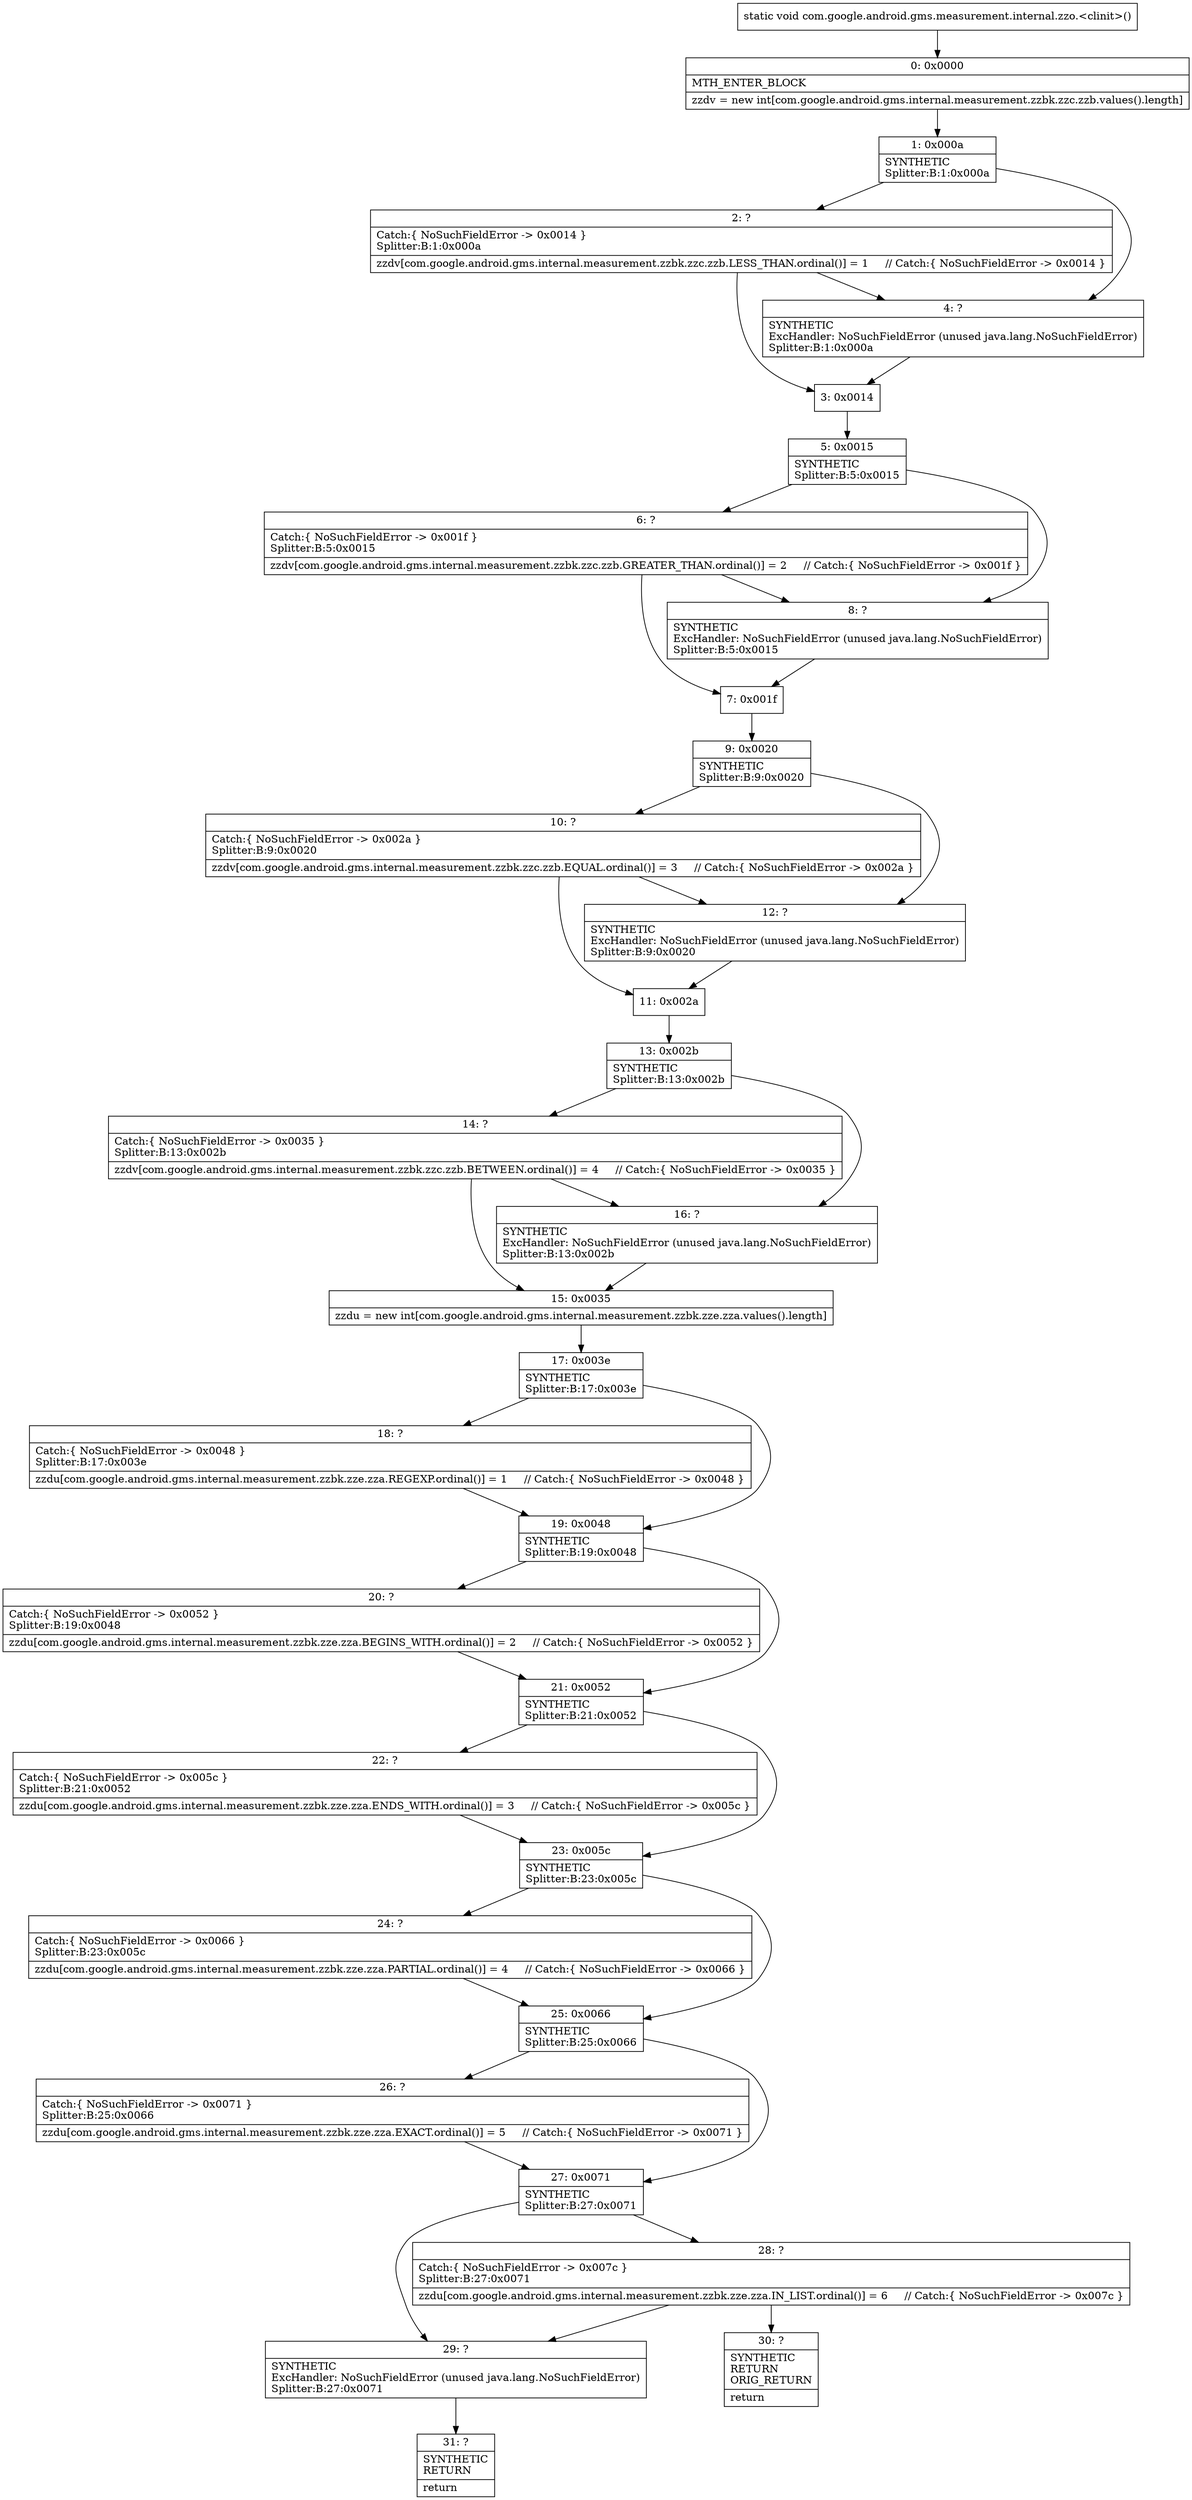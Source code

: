 digraph "CFG forcom.google.android.gms.measurement.internal.zzo.\<clinit\>()V" {
Node_0 [shape=record,label="{0\:\ 0x0000|MTH_ENTER_BLOCK\l|zzdv = new int[com.google.android.gms.internal.measurement.zzbk.zzc.zzb.values().length]\l}"];
Node_1 [shape=record,label="{1\:\ 0x000a|SYNTHETIC\lSplitter:B:1:0x000a\l}"];
Node_2 [shape=record,label="{2\:\ ?|Catch:\{ NoSuchFieldError \-\> 0x0014 \}\lSplitter:B:1:0x000a\l|zzdv[com.google.android.gms.internal.measurement.zzbk.zzc.zzb.LESS_THAN.ordinal()] = 1     \/\/ Catch:\{ NoSuchFieldError \-\> 0x0014 \}\l}"];
Node_3 [shape=record,label="{3\:\ 0x0014}"];
Node_4 [shape=record,label="{4\:\ ?|SYNTHETIC\lExcHandler: NoSuchFieldError (unused java.lang.NoSuchFieldError)\lSplitter:B:1:0x000a\l}"];
Node_5 [shape=record,label="{5\:\ 0x0015|SYNTHETIC\lSplitter:B:5:0x0015\l}"];
Node_6 [shape=record,label="{6\:\ ?|Catch:\{ NoSuchFieldError \-\> 0x001f \}\lSplitter:B:5:0x0015\l|zzdv[com.google.android.gms.internal.measurement.zzbk.zzc.zzb.GREATER_THAN.ordinal()] = 2     \/\/ Catch:\{ NoSuchFieldError \-\> 0x001f \}\l}"];
Node_7 [shape=record,label="{7\:\ 0x001f}"];
Node_8 [shape=record,label="{8\:\ ?|SYNTHETIC\lExcHandler: NoSuchFieldError (unused java.lang.NoSuchFieldError)\lSplitter:B:5:0x0015\l}"];
Node_9 [shape=record,label="{9\:\ 0x0020|SYNTHETIC\lSplitter:B:9:0x0020\l}"];
Node_10 [shape=record,label="{10\:\ ?|Catch:\{ NoSuchFieldError \-\> 0x002a \}\lSplitter:B:9:0x0020\l|zzdv[com.google.android.gms.internal.measurement.zzbk.zzc.zzb.EQUAL.ordinal()] = 3     \/\/ Catch:\{ NoSuchFieldError \-\> 0x002a \}\l}"];
Node_11 [shape=record,label="{11\:\ 0x002a}"];
Node_12 [shape=record,label="{12\:\ ?|SYNTHETIC\lExcHandler: NoSuchFieldError (unused java.lang.NoSuchFieldError)\lSplitter:B:9:0x0020\l}"];
Node_13 [shape=record,label="{13\:\ 0x002b|SYNTHETIC\lSplitter:B:13:0x002b\l}"];
Node_14 [shape=record,label="{14\:\ ?|Catch:\{ NoSuchFieldError \-\> 0x0035 \}\lSplitter:B:13:0x002b\l|zzdv[com.google.android.gms.internal.measurement.zzbk.zzc.zzb.BETWEEN.ordinal()] = 4     \/\/ Catch:\{ NoSuchFieldError \-\> 0x0035 \}\l}"];
Node_15 [shape=record,label="{15\:\ 0x0035|zzdu = new int[com.google.android.gms.internal.measurement.zzbk.zze.zza.values().length]\l}"];
Node_16 [shape=record,label="{16\:\ ?|SYNTHETIC\lExcHandler: NoSuchFieldError (unused java.lang.NoSuchFieldError)\lSplitter:B:13:0x002b\l}"];
Node_17 [shape=record,label="{17\:\ 0x003e|SYNTHETIC\lSplitter:B:17:0x003e\l}"];
Node_18 [shape=record,label="{18\:\ ?|Catch:\{ NoSuchFieldError \-\> 0x0048 \}\lSplitter:B:17:0x003e\l|zzdu[com.google.android.gms.internal.measurement.zzbk.zze.zza.REGEXP.ordinal()] = 1     \/\/ Catch:\{ NoSuchFieldError \-\> 0x0048 \}\l}"];
Node_19 [shape=record,label="{19\:\ 0x0048|SYNTHETIC\lSplitter:B:19:0x0048\l}"];
Node_20 [shape=record,label="{20\:\ ?|Catch:\{ NoSuchFieldError \-\> 0x0052 \}\lSplitter:B:19:0x0048\l|zzdu[com.google.android.gms.internal.measurement.zzbk.zze.zza.BEGINS_WITH.ordinal()] = 2     \/\/ Catch:\{ NoSuchFieldError \-\> 0x0052 \}\l}"];
Node_21 [shape=record,label="{21\:\ 0x0052|SYNTHETIC\lSplitter:B:21:0x0052\l}"];
Node_22 [shape=record,label="{22\:\ ?|Catch:\{ NoSuchFieldError \-\> 0x005c \}\lSplitter:B:21:0x0052\l|zzdu[com.google.android.gms.internal.measurement.zzbk.zze.zza.ENDS_WITH.ordinal()] = 3     \/\/ Catch:\{ NoSuchFieldError \-\> 0x005c \}\l}"];
Node_23 [shape=record,label="{23\:\ 0x005c|SYNTHETIC\lSplitter:B:23:0x005c\l}"];
Node_24 [shape=record,label="{24\:\ ?|Catch:\{ NoSuchFieldError \-\> 0x0066 \}\lSplitter:B:23:0x005c\l|zzdu[com.google.android.gms.internal.measurement.zzbk.zze.zza.PARTIAL.ordinal()] = 4     \/\/ Catch:\{ NoSuchFieldError \-\> 0x0066 \}\l}"];
Node_25 [shape=record,label="{25\:\ 0x0066|SYNTHETIC\lSplitter:B:25:0x0066\l}"];
Node_26 [shape=record,label="{26\:\ ?|Catch:\{ NoSuchFieldError \-\> 0x0071 \}\lSplitter:B:25:0x0066\l|zzdu[com.google.android.gms.internal.measurement.zzbk.zze.zza.EXACT.ordinal()] = 5     \/\/ Catch:\{ NoSuchFieldError \-\> 0x0071 \}\l}"];
Node_27 [shape=record,label="{27\:\ 0x0071|SYNTHETIC\lSplitter:B:27:0x0071\l}"];
Node_28 [shape=record,label="{28\:\ ?|Catch:\{ NoSuchFieldError \-\> 0x007c \}\lSplitter:B:27:0x0071\l|zzdu[com.google.android.gms.internal.measurement.zzbk.zze.zza.IN_LIST.ordinal()] = 6     \/\/ Catch:\{ NoSuchFieldError \-\> 0x007c \}\l}"];
Node_29 [shape=record,label="{29\:\ ?|SYNTHETIC\lExcHandler: NoSuchFieldError (unused java.lang.NoSuchFieldError)\lSplitter:B:27:0x0071\l}"];
Node_30 [shape=record,label="{30\:\ ?|SYNTHETIC\lRETURN\lORIG_RETURN\l|return\l}"];
Node_31 [shape=record,label="{31\:\ ?|SYNTHETIC\lRETURN\l|return\l}"];
MethodNode[shape=record,label="{static void com.google.android.gms.measurement.internal.zzo.\<clinit\>() }"];
MethodNode -> Node_0;
Node_0 -> Node_1;
Node_1 -> Node_2;
Node_1 -> Node_4;
Node_2 -> Node_3;
Node_2 -> Node_4;
Node_3 -> Node_5;
Node_4 -> Node_3;
Node_5 -> Node_6;
Node_5 -> Node_8;
Node_6 -> Node_7;
Node_6 -> Node_8;
Node_7 -> Node_9;
Node_8 -> Node_7;
Node_9 -> Node_10;
Node_9 -> Node_12;
Node_10 -> Node_11;
Node_10 -> Node_12;
Node_11 -> Node_13;
Node_12 -> Node_11;
Node_13 -> Node_14;
Node_13 -> Node_16;
Node_14 -> Node_15;
Node_14 -> Node_16;
Node_15 -> Node_17;
Node_16 -> Node_15;
Node_17 -> Node_18;
Node_17 -> Node_19;
Node_18 -> Node_19;
Node_19 -> Node_20;
Node_19 -> Node_21;
Node_20 -> Node_21;
Node_21 -> Node_22;
Node_21 -> Node_23;
Node_22 -> Node_23;
Node_23 -> Node_24;
Node_23 -> Node_25;
Node_24 -> Node_25;
Node_25 -> Node_26;
Node_25 -> Node_27;
Node_26 -> Node_27;
Node_27 -> Node_28;
Node_27 -> Node_29;
Node_28 -> Node_29;
Node_28 -> Node_30;
Node_29 -> Node_31;
}


